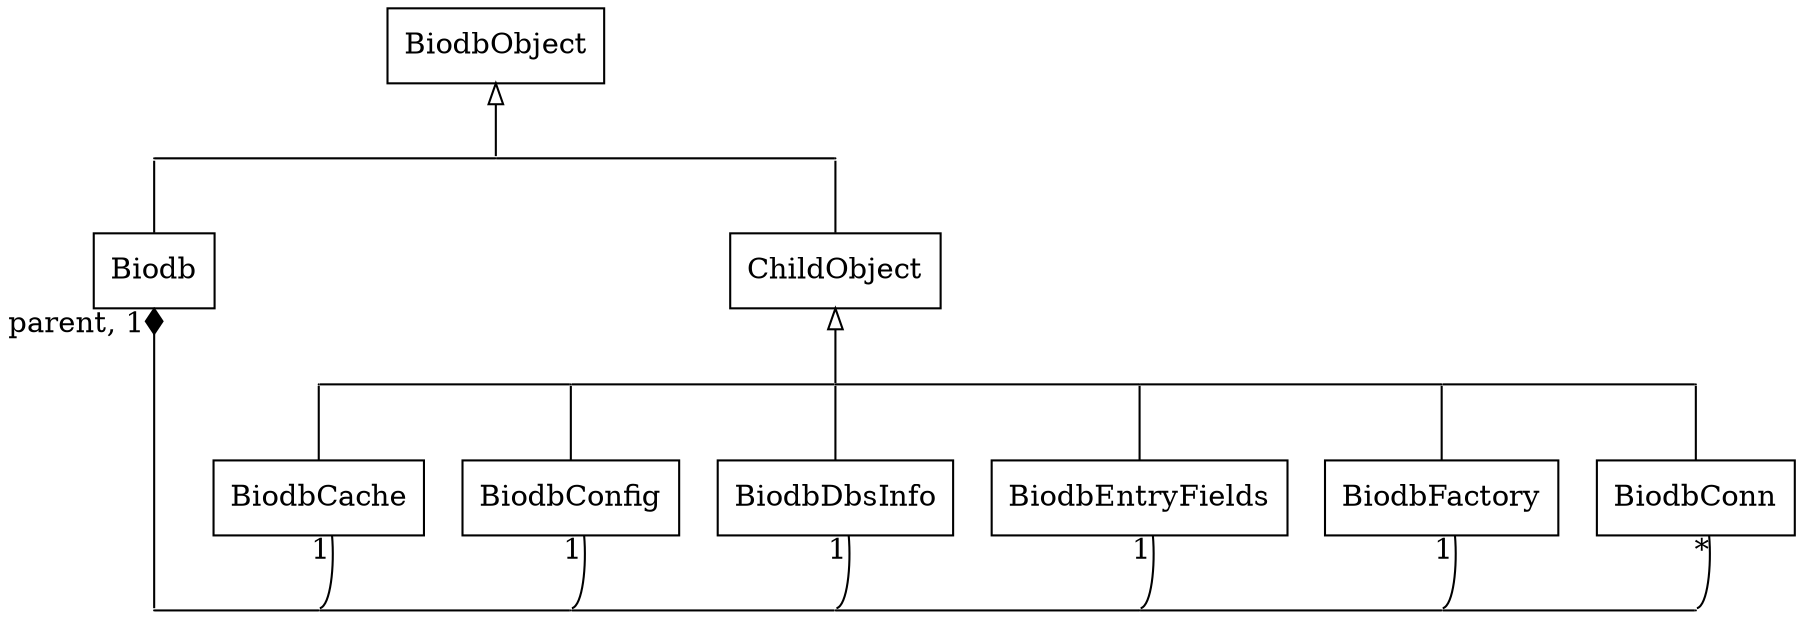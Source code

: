 digraph biodb_uml_class_diag {

	edge [dir = back, arrowtail = none]

	BiodbObject [shape = box, group = BiodbObject]

	subgraph BiodbObjectChildrenPoints {
		rank = same
		BiodbChildObjectMiddlePoint [shape = point, fixedsize = true, height = 0, width = 0, group = BiodbObject]
		ChildObjectPoint [shape = point, fixedsize = true, height = 0, width = 0, group = ChildObject]
		BiodbPoint [shape = point, fixedsize = true, height = 0, width = 0, group = Biodb]
	}

	subgraph BiodbObjectChildren {
		rank = same
		ChildObject [shape = box, group = ChildObject]
		Biodb [shape = box, group = Biodb]
	}

	BiodbObject -> BiodbChildObjectMiddlePoint [arrowtail = empty]
	BiodbPoint -> BiodbChildObjectMiddlePoint
	BiodbChildObjectMiddlePoint -> ChildObjectPoint
	BiodbPoint -> Biodb
	ChildObjectPoint -> ChildObject

	subgraph ChildObjectChildrenPoints {
		rank = same
//		ChildObjectChildrenMiddlePoint [shape = point, fixedsize = true, height = 0, width = 0, group = BiodbObject]
		BiodbCacheChildPoint [shape = point, fixedsize = true, height = 0, width = 0, group = BiodbCache]
		BiodbConfigChildPoint [shape = point, fixedsize = true, height = 0, width = 0, group = BiodbConfig]
		BiodbDbsInfoChildPoint [shape = point, fixedsize = true, height = 0, width = 0, group = ChildObject]
		BiodbEntryFieldsChildPoint [shape = point, fixedsize = true, height = 0, width = 0, group = BiodbEntryFields]
		BiodbFactoryChildPoint [shape = point, fixedsize = true, height = 0, width = 0, group = BiodbFactory]
		BiodbConnChildPoint [shape = point, fixedsize = true, height = 0, width = 0, group = BiodbConn]
	}

	subgraph ChildObjectChildren {
		rank = same
		BiodbCache [shape = box, group = BiodbCache]
		BiodbConfig [shape = box, group = BiodbConfig]
		BiodbDbsInfo [shape = box, group = ChildObject]
		BiodbEntryFields [shape = box, group = BiodbEntryFields]
		BiodbFactory [shape = box, group = BiodbFactory]
		BiodbConn [shape = box, group = BiodbConn]
	}

	ChildObject -> BiodbDbsInfoChildPoint [arrowtail = empty]
	BiodbCacheChildPoint -> BiodbConfigChildPoint
	BiodbConfigChildPoint -> BiodbDbsInfoChildPoint
	BiodbDbsInfoChildPoint -> BiodbEntryFieldsChildPoint
	BiodbEntryFieldsChildPoint -> BiodbFactoryChildPoint
	BiodbFactoryChildPoint -> BiodbConnChildPoint
	BiodbCacheChildPoint -> BiodbCache
	BiodbConfigChildPoint -> BiodbConfig
	BiodbDbsInfoChildPoint -> BiodbDbsInfo
	BiodbEntryFieldsChildPoint -> BiodbEntryFields
	BiodbFactoryChildPoint -> BiodbFactory
	BiodbConnChildPoint -> BiodbConn

	// Biodb associations

	subgraph BiodbAssoc {
		rank = same
		BiodbAssocMiddlePoint [shape = point, fixedsize = true, height = 0, width = 0, group = Biodb]
		BiodbCacheAssocPoint [shape = point, fixedsize = true, height = 0, width = 0, group = BiodbCache]
		BiodbConfigAssocPoint [shape = point, fixedsize = true, height = 0, width = 0, group = BiodbConfig]
		BiodbDbsInfoAssocPoint [shape = point, fixedsize = true, height = 0, width = 0, group = ChildObject]
		BiodbEntryFieldsAssocPoint [shape = point, fixedsize = true, height = 0, width = 0, group = BiodbEntryFields]
		BiodbFactoryAssocPoint [shape = point, fixedsize = true, height = 0, width = 0, group = BiodbFactory]
		BiodbConnAssocPoint [shape = point, fixedsize = true, height = 0, width = 0, group = BiodbConn]
	}

	 {edge[style=invis]
		     {BiodbCache BiodbConfig BiodbDbsInfo BiodbEntryFields BiodbFactory BiodbConn} -> {BiodbConfigAssocPoint BiodbCacheAssocPoint BiodbDbsInfoAssocPoint BiodbEntryFieldsAssocPoint BiodbFactoryAssocPoint BiodbConnAssocPoint}
		       }

	Biodb -> BiodbAssocMiddlePoint [arrowtail = diamond, taillabel = "parent, 1 "]
	BiodbCache -> BiodbCacheAssocPoint [taillabel = "1"]
	BiodbConfig -> BiodbConfigAssocPoint [taillabel = "1"]
	BiodbDbsInfo -> BiodbDbsInfoAssocPoint [taillabel = "1"]
	BiodbEntryFields -> BiodbEntryFieldsAssocPoint [taillabel = "1"]
	BiodbFactory -> BiodbFactoryAssocPoint [taillabel = "1"]
	BiodbConn -> BiodbConnAssocPoint [taillabel = "*"]

	BiodbAssocMiddlePoint -> BiodbCacheAssocPoint
	BiodbCacheAssocPoint -> BiodbConfigAssocPoint
	BiodbConfigAssocPoint -> BiodbDbsInfoAssocPoint
	BiodbDbsInfoAssocPoint -> BiodbEntryFieldsAssocPoint
	BiodbEntryFieldsAssocPoint -> BiodbFactoryAssocPoint
	BiodbFactoryAssocPoint -> BiodbConnAssocPoint
}
